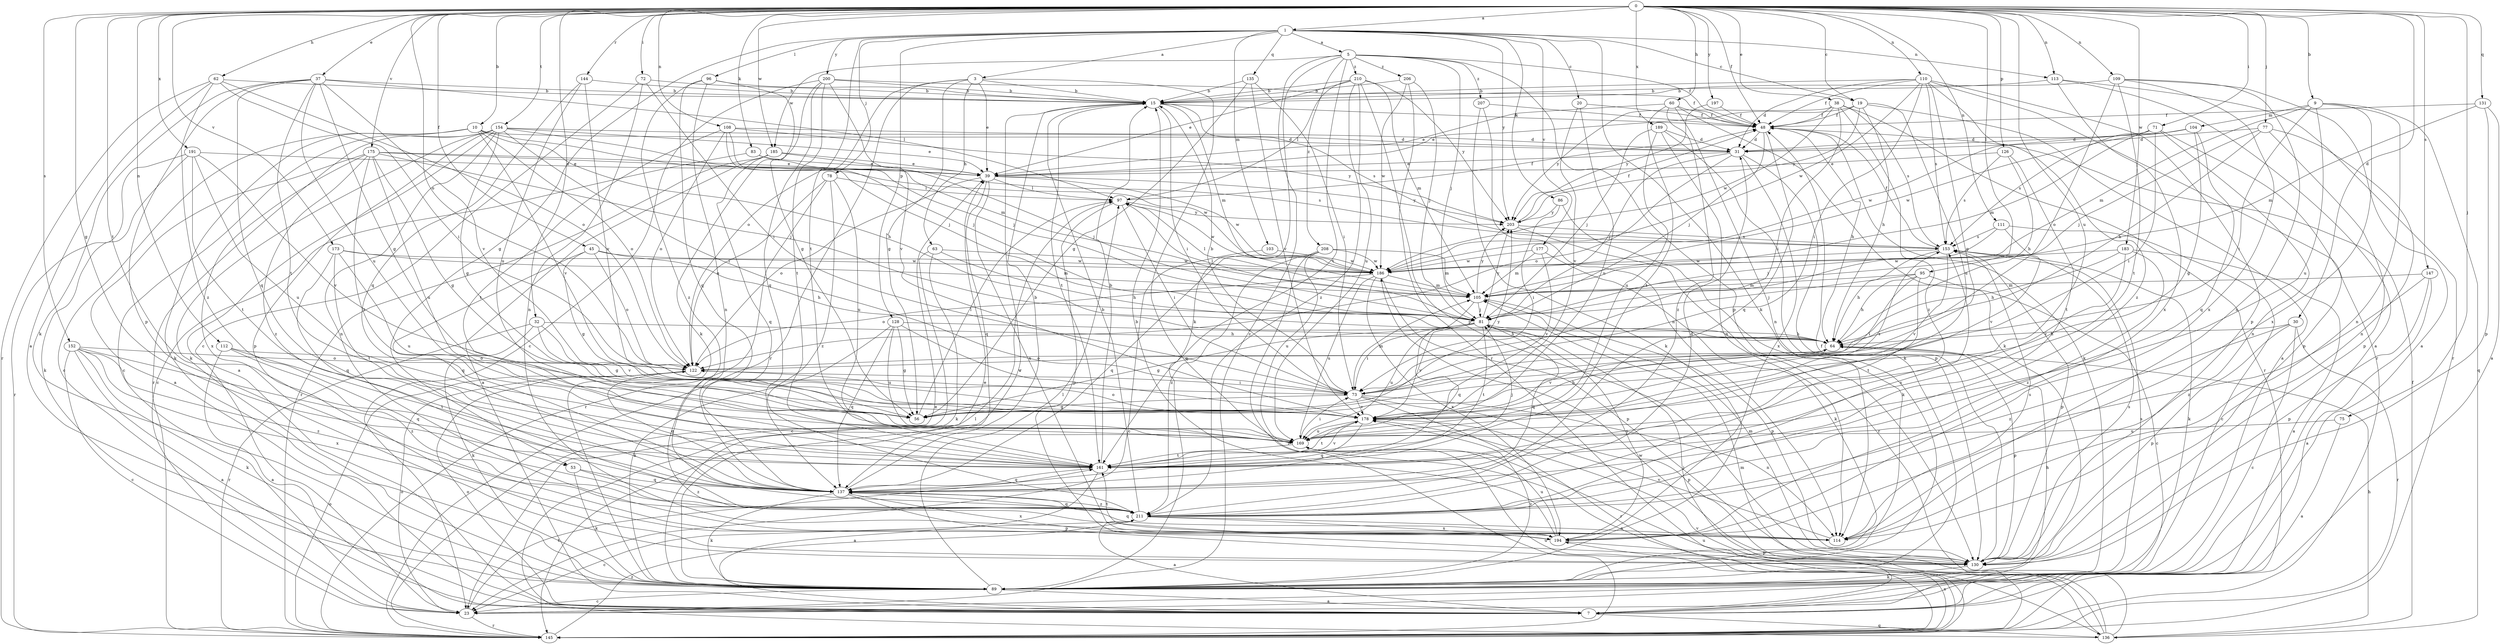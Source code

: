 strict digraph  {
0;
1;
3;
5;
7;
9;
10;
15;
19;
20;
23;
30;
31;
32;
37;
38;
39;
45;
48;
53;
56;
60;
62;
63;
64;
71;
72;
73;
75;
77;
78;
81;
83;
86;
89;
95;
96;
97;
103;
104;
105;
108;
109;
110;
111;
112;
113;
114;
122;
126;
128;
130;
131;
135;
136;
137;
144;
145;
147;
152;
153;
154;
161;
169;
173;
175;
177;
178;
183;
185;
186;
189;
191;
194;
197;
200;
203;
206;
207;
208;
210;
211;
0 -> 1  [label=a];
0 -> 9  [label=b];
0 -> 10  [label=b];
0 -> 19  [label=c];
0 -> 30  [label=d];
0 -> 32  [label=e];
0 -> 37  [label=e];
0 -> 38  [label=e];
0 -> 45  [label=f];
0 -> 48  [label=f];
0 -> 53  [label=g];
0 -> 60  [label=h];
0 -> 62  [label=h];
0 -> 71  [label=i];
0 -> 72  [label=i];
0 -> 75  [label=j];
0 -> 77  [label=j];
0 -> 83  [label=k];
0 -> 95  [label=l];
0 -> 108  [label=n];
0 -> 109  [label=n];
0 -> 110  [label=n];
0 -> 111  [label=n];
0 -> 112  [label=n];
0 -> 113  [label=n];
0 -> 122  [label=o];
0 -> 126  [label=p];
0 -> 131  [label=q];
0 -> 144  [label=r];
0 -> 147  [label=s];
0 -> 152  [label=s];
0 -> 154  [label=t];
0 -> 161  [label=t];
0 -> 169  [label=u];
0 -> 173  [label=v];
0 -> 175  [label=v];
0 -> 183  [label=w];
0 -> 185  [label=w];
0 -> 189  [label=x];
0 -> 191  [label=x];
0 -> 197  [label=y];
1 -> 3  [label=a];
1 -> 5  [label=a];
1 -> 19  [label=c];
1 -> 20  [label=c];
1 -> 53  [label=g];
1 -> 78  [label=j];
1 -> 86  [label=k];
1 -> 89  [label=k];
1 -> 96  [label=l];
1 -> 103  [label=m];
1 -> 113  [label=n];
1 -> 128  [label=p];
1 -> 135  [label=q];
1 -> 161  [label=t];
1 -> 177  [label=v];
1 -> 200  [label=y];
1 -> 203  [label=y];
3 -> 15  [label=b];
3 -> 39  [label=e];
3 -> 56  [label=g];
3 -> 63  [label=h];
3 -> 122  [label=o];
3 -> 136  [label=q];
3 -> 145  [label=r];
5 -> 23  [label=c];
5 -> 48  [label=f];
5 -> 81  [label=j];
5 -> 89  [label=k];
5 -> 130  [label=p];
5 -> 161  [label=t];
5 -> 185  [label=w];
5 -> 206  [label=z];
5 -> 207  [label=z];
5 -> 208  [label=z];
5 -> 210  [label=z];
7 -> 81  [label=j];
7 -> 122  [label=o];
7 -> 136  [label=q];
9 -> 73  [label=i];
9 -> 104  [label=m];
9 -> 105  [label=m];
9 -> 114  [label=n];
9 -> 136  [label=q];
9 -> 169  [label=u];
9 -> 194  [label=x];
10 -> 23  [label=c];
10 -> 31  [label=d];
10 -> 64  [label=h];
10 -> 81  [label=j];
10 -> 89  [label=k];
10 -> 122  [label=o];
10 -> 178  [label=v];
15 -> 48  [label=f];
15 -> 73  [label=i];
15 -> 105  [label=m];
15 -> 145  [label=r];
15 -> 153  [label=s];
15 -> 161  [label=t];
19 -> 7  [label=a];
19 -> 39  [label=e];
19 -> 48  [label=f];
19 -> 64  [label=h];
19 -> 169  [label=u];
19 -> 203  [label=y];
20 -> 48  [label=f];
20 -> 169  [label=u];
20 -> 178  [label=v];
23 -> 122  [label=o];
23 -> 145  [label=r];
23 -> 161  [label=t];
30 -> 23  [label=c];
30 -> 64  [label=h];
30 -> 130  [label=p];
30 -> 145  [label=r];
30 -> 211  [label=z];
31 -> 39  [label=e];
31 -> 81  [label=j];
31 -> 122  [label=o];
31 -> 130  [label=p];
31 -> 194  [label=x];
32 -> 56  [label=g];
32 -> 64  [label=h];
32 -> 89  [label=k];
32 -> 145  [label=r];
32 -> 178  [label=v];
37 -> 15  [label=b];
37 -> 56  [label=g];
37 -> 89  [label=k];
37 -> 97  [label=l];
37 -> 130  [label=p];
37 -> 137  [label=q];
37 -> 161  [label=t];
37 -> 169  [label=u];
37 -> 178  [label=v];
38 -> 48  [label=f];
38 -> 73  [label=i];
38 -> 145  [label=r];
38 -> 153  [label=s];
38 -> 186  [label=w];
38 -> 203  [label=y];
38 -> 211  [label=z];
39 -> 97  [label=l];
39 -> 122  [label=o];
39 -> 137  [label=q];
39 -> 186  [label=w];
39 -> 194  [label=x];
39 -> 203  [label=y];
45 -> 56  [label=g];
45 -> 64  [label=h];
45 -> 122  [label=o];
45 -> 137  [label=q];
45 -> 186  [label=w];
48 -> 31  [label=d];
48 -> 64  [label=h];
48 -> 81  [label=j];
48 -> 89  [label=k];
48 -> 137  [label=q];
53 -> 89  [label=k];
53 -> 137  [label=q];
53 -> 211  [label=z];
56 -> 97  [label=l];
56 -> 203  [label=y];
60 -> 39  [label=e];
60 -> 48  [label=f];
60 -> 89  [label=k];
60 -> 114  [label=n];
60 -> 161  [label=t];
60 -> 211  [label=z];
62 -> 7  [label=a];
62 -> 15  [label=b];
62 -> 73  [label=i];
62 -> 122  [label=o];
62 -> 145  [label=r];
62 -> 211  [label=z];
63 -> 23  [label=c];
63 -> 64  [label=h];
63 -> 89  [label=k];
63 -> 186  [label=w];
64 -> 122  [label=o];
64 -> 130  [label=p];
64 -> 178  [label=v];
71 -> 31  [label=d];
71 -> 73  [label=i];
71 -> 105  [label=m];
71 -> 114  [label=n];
71 -> 130  [label=p];
71 -> 186  [label=w];
72 -> 15  [label=b];
72 -> 23  [label=c];
72 -> 73  [label=i];
72 -> 114  [label=n];
73 -> 15  [label=b];
73 -> 56  [label=g];
73 -> 105  [label=m];
73 -> 114  [label=n];
73 -> 130  [label=p];
73 -> 145  [label=r];
73 -> 178  [label=v];
75 -> 7  [label=a];
75 -> 169  [label=u];
77 -> 31  [label=d];
77 -> 64  [label=h];
77 -> 81  [label=j];
77 -> 114  [label=n];
77 -> 130  [label=p];
78 -> 97  [label=l];
78 -> 122  [label=o];
78 -> 145  [label=r];
78 -> 169  [label=u];
78 -> 211  [label=z];
81 -> 56  [label=g];
81 -> 64  [label=h];
81 -> 73  [label=i];
81 -> 97  [label=l];
81 -> 137  [label=q];
81 -> 161  [label=t];
81 -> 169  [label=u];
81 -> 178  [label=v];
81 -> 203  [label=y];
83 -> 23  [label=c];
83 -> 39  [label=e];
83 -> 153  [label=s];
86 -> 73  [label=i];
86 -> 89  [label=k];
86 -> 203  [label=y];
89 -> 7  [label=a];
89 -> 23  [label=c];
89 -> 39  [label=e];
89 -> 64  [label=h];
89 -> 97  [label=l];
89 -> 153  [label=s];
89 -> 178  [label=v];
95 -> 23  [label=c];
95 -> 64  [label=h];
95 -> 73  [label=i];
95 -> 81  [label=j];
95 -> 105  [label=m];
95 -> 161  [label=t];
96 -> 15  [label=b];
96 -> 56  [label=g];
96 -> 114  [label=n];
96 -> 137  [label=q];
96 -> 211  [label=z];
97 -> 48  [label=f];
97 -> 73  [label=i];
97 -> 130  [label=p];
97 -> 186  [label=w];
97 -> 203  [label=y];
103 -> 23  [label=c];
103 -> 186  [label=w];
104 -> 31  [label=d];
104 -> 56  [label=g];
104 -> 137  [label=q];
104 -> 153  [label=s];
104 -> 186  [label=w];
105 -> 81  [label=j];
105 -> 97  [label=l];
105 -> 130  [label=p];
105 -> 137  [label=q];
105 -> 203  [label=y];
108 -> 31  [label=d];
108 -> 81  [label=j];
108 -> 105  [label=m];
108 -> 122  [label=o];
108 -> 161  [label=t];
108 -> 203  [label=y];
109 -> 7  [label=a];
109 -> 15  [label=b];
109 -> 114  [label=n];
109 -> 122  [label=o];
109 -> 161  [label=t];
109 -> 194  [label=x];
110 -> 15  [label=b];
110 -> 31  [label=d];
110 -> 48  [label=f];
110 -> 56  [label=g];
110 -> 73  [label=i];
110 -> 130  [label=p];
110 -> 145  [label=r];
110 -> 153  [label=s];
110 -> 186  [label=w];
110 -> 211  [label=z];
111 -> 23  [label=c];
111 -> 81  [label=j];
111 -> 153  [label=s];
111 -> 178  [label=v];
112 -> 7  [label=a];
112 -> 122  [label=o];
112 -> 161  [label=t];
112 -> 211  [label=z];
113 -> 7  [label=a];
113 -> 15  [label=b];
113 -> 145  [label=r];
113 -> 194  [label=x];
114 -> 137  [label=q];
114 -> 153  [label=s];
114 -> 178  [label=v];
122 -> 73  [label=i];
122 -> 137  [label=q];
126 -> 39  [label=e];
126 -> 64  [label=h];
126 -> 153  [label=s];
126 -> 161  [label=t];
128 -> 56  [label=g];
128 -> 64  [label=h];
128 -> 89  [label=k];
128 -> 137  [label=q];
128 -> 169  [label=u];
128 -> 178  [label=v];
130 -> 48  [label=f];
130 -> 89  [label=k];
130 -> 105  [label=m];
130 -> 153  [label=s];
131 -> 7  [label=a];
131 -> 48  [label=f];
131 -> 105  [label=m];
131 -> 130  [label=p];
135 -> 15  [label=b];
135 -> 56  [label=g];
135 -> 73  [label=i];
135 -> 178  [label=v];
136 -> 48  [label=f];
136 -> 64  [label=h];
136 -> 97  [label=l];
136 -> 105  [label=m];
136 -> 169  [label=u];
136 -> 178  [label=v];
136 -> 186  [label=w];
137 -> 15  [label=b];
137 -> 89  [label=k];
137 -> 130  [label=p];
137 -> 194  [label=x];
137 -> 211  [label=z];
144 -> 15  [label=b];
144 -> 137  [label=q];
144 -> 169  [label=u];
144 -> 178  [label=v];
145 -> 39  [label=e];
145 -> 122  [label=o];
145 -> 169  [label=u];
145 -> 194  [label=x];
145 -> 211  [label=z];
147 -> 7  [label=a];
147 -> 105  [label=m];
147 -> 130  [label=p];
147 -> 211  [label=z];
152 -> 7  [label=a];
152 -> 23  [label=c];
152 -> 89  [label=k];
152 -> 122  [label=o];
152 -> 137  [label=q];
152 -> 194  [label=x];
152 -> 211  [label=z];
153 -> 48  [label=f];
153 -> 64  [label=h];
153 -> 89  [label=k];
153 -> 130  [label=p];
153 -> 178  [label=v];
153 -> 186  [label=w];
154 -> 7  [label=a];
154 -> 23  [label=c];
154 -> 31  [label=d];
154 -> 39  [label=e];
154 -> 56  [label=g];
154 -> 73  [label=i];
154 -> 81  [label=j];
154 -> 89  [label=k];
154 -> 114  [label=n];
154 -> 130  [label=p];
154 -> 145  [label=r];
161 -> 7  [label=a];
161 -> 15  [label=b];
161 -> 81  [label=j];
161 -> 137  [label=q];
161 -> 178  [label=v];
169 -> 73  [label=i];
169 -> 161  [label=t];
173 -> 105  [label=m];
173 -> 137  [label=q];
173 -> 161  [label=t];
173 -> 169  [label=u];
173 -> 186  [label=w];
175 -> 7  [label=a];
175 -> 39  [label=e];
175 -> 56  [label=g];
175 -> 81  [label=j];
175 -> 161  [label=t];
175 -> 169  [label=u];
175 -> 186  [label=w];
175 -> 194  [label=x];
175 -> 211  [label=z];
177 -> 89  [label=k];
177 -> 105  [label=m];
177 -> 178  [label=v];
177 -> 186  [label=w];
178 -> 64  [label=h];
178 -> 122  [label=o];
178 -> 137  [label=q];
178 -> 153  [label=s];
178 -> 161  [label=t];
178 -> 169  [label=u];
183 -> 7  [label=a];
183 -> 64  [label=h];
183 -> 178  [label=v];
183 -> 186  [label=w];
183 -> 211  [label=z];
185 -> 7  [label=a];
185 -> 39  [label=e];
185 -> 81  [label=j];
185 -> 137  [label=q];
185 -> 145  [label=r];
186 -> 105  [label=m];
186 -> 122  [label=o];
186 -> 130  [label=p];
186 -> 169  [label=u];
186 -> 194  [label=x];
189 -> 31  [label=d];
189 -> 81  [label=j];
189 -> 89  [label=k];
189 -> 114  [label=n];
189 -> 169  [label=u];
191 -> 39  [label=e];
191 -> 89  [label=k];
191 -> 145  [label=r];
191 -> 161  [label=t];
191 -> 169  [label=u];
191 -> 178  [label=v];
194 -> 15  [label=b];
194 -> 81  [label=j];
194 -> 130  [label=p];
194 -> 161  [label=t];
194 -> 169  [label=u];
197 -> 48  [label=f];
197 -> 203  [label=y];
200 -> 15  [label=b];
200 -> 23  [label=c];
200 -> 48  [label=f];
200 -> 89  [label=k];
200 -> 137  [label=q];
200 -> 161  [label=t];
200 -> 178  [label=v];
203 -> 48  [label=f];
203 -> 145  [label=r];
203 -> 153  [label=s];
206 -> 15  [label=b];
206 -> 81  [label=j];
206 -> 145  [label=r];
206 -> 186  [label=w];
207 -> 48  [label=f];
207 -> 89  [label=k];
207 -> 114  [label=n];
208 -> 105  [label=m];
208 -> 137  [label=q];
208 -> 145  [label=r];
208 -> 169  [label=u];
208 -> 186  [label=w];
208 -> 211  [label=z];
210 -> 15  [label=b];
210 -> 39  [label=e];
210 -> 97  [label=l];
210 -> 105  [label=m];
210 -> 130  [label=p];
210 -> 169  [label=u];
210 -> 203  [label=y];
210 -> 211  [label=z];
211 -> 7  [label=a];
211 -> 15  [label=b];
211 -> 23  [label=c];
211 -> 31  [label=d];
211 -> 114  [label=n];
211 -> 137  [label=q];
211 -> 153  [label=s];
211 -> 194  [label=x];
}
